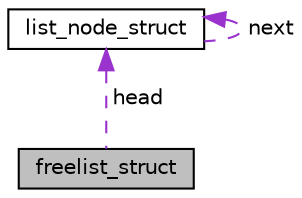 digraph "freelist_struct"
{
 // LATEX_PDF_SIZE
  edge [fontname="Helvetica",fontsize="10",labelfontname="Helvetica",labelfontsize="10"];
  node [fontname="Helvetica",fontsize="10",shape=record];
  Node1 [label="freelist_struct",height=0.2,width=0.4,color="black", fillcolor="grey75", style="filled", fontcolor="black",tooltip=" "];
  Node2 -> Node1 [dir="back",color="darkorchid3",fontsize="10",style="dashed",label=" head" ];
  Node2 [label="list_node_struct",height=0.2,width=0.4,color="black", fillcolor="white", style="filled",URL="$structlist__node__struct.html",tooltip=" "];
  Node2 -> Node2 [dir="back",color="darkorchid3",fontsize="10",style="dashed",label=" next" ];
}
